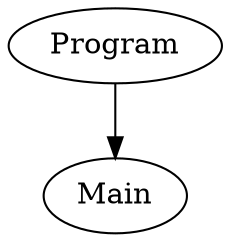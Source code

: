 digraph AST {
"139637383249824" [label="Program"];
"139637383249824" -> "139637383248144";
"139637383248144" [label="Main"];
}
